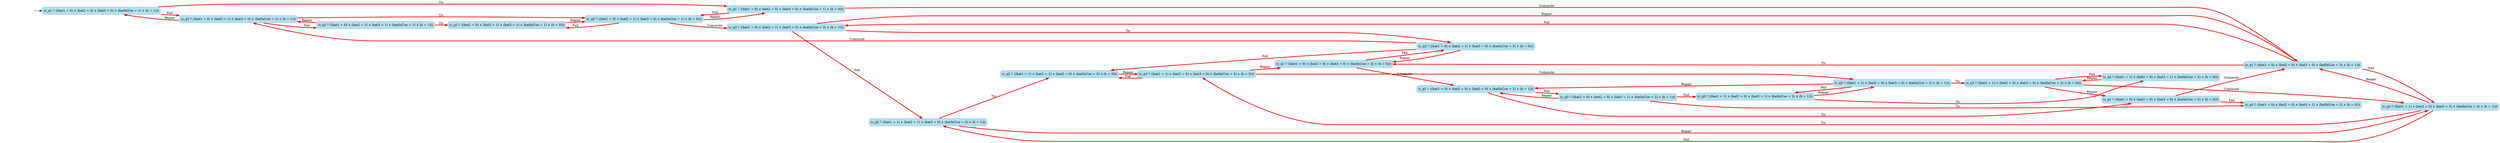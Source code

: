 digraph G {

	rankdir = LR;

	start_c_q1_47[style=invisible];

	node[shape=box, style="rounded, filled", color=lightblue2];

	c_q3_93[label="(c_q3 ≝ ((bat1 = 0) ∧ (bat2 = 0) ∧ (bat3 = 1) ∧ (batInUse = 2) ∧ (h = 0)))"];
	c_q2_62[label="(c_q2 ≝ ((bat1 = 1) ∧ (bat2 = 1) ∧ (bat3 = 0) ∧ (batInUse = 3) ∧ (h = 1)))"];
	c_q1_91[label="(c_q1 ≝ ((bat1 = 0) ∧ (bat2 = 0) ∧ (bat3 = 0) ∧ (batInUse = 3) ∧ (h = 1)))"];
	c_q2_79[label="(c_q2 ≝ ((bat1 = 1) ∧ (bat2 = 1) ∧ (bat3 = 0) ∧ (batInUse = 3) ∧ (h = 0)))"];
	c_q3_68[label="(c_q3 ≝ ((bat1 = 1) ∧ (bat2 = 0) ∧ (bat3 = 0) ∧ (batInUse = 2) ∧ (h = 0)))"];
	c_q2_86[label="(c_q2 ≝ ((bat1 = 0) ∧ (bat2 = 1) ∧ (bat3 = 1) ∧ (batInUse = 1) ∧ (h = 0)))"];
	c_q3_73[label="(c_q3 ≝ ((bat1 = 1) ∧ (bat2 = 0) ∧ (bat3 = 0) ∧ (batInUse = 2) ∧ (h = 1)))"];
	c_q3_67[label="(c_q3 ≝ ((bat1 = 1) ∧ (bat2 = 0) ∧ (bat3 = 0) ∧ (batInUse = 3) ∧ (h = 1)))"];
	c_q2_84[label="(c_q2 ≝ ((bat1 = 0) ∧ (bat2 = 1) ∧ (bat3 = 1) ∧ (batInUse = 1) ∧ (h = 1)))"];
	c_q3_41[label="(c_q3 ≝ ((bat1 = 1) ∧ (bat2 = 0) ∧ (bat3 = 0) ∧ (batInUse = 3) ∧ (h = 0)))"];
	c_q2_71[label="(c_q2 ≝ ((bat1 = 1) ∧ (bat2 = 0) ∧ (bat3 = 1) ∧ (batInUse = 2) ∧ (h = 0)))"];
	c_q3_87[label="(c_q3 ≝ ((bat1 = 0) ∧ (bat2 = 1) ∧ (bat3 = 0) ∧ (batInUse = 1) ∧ (h = 0)))"];
	c_q2_95[label="(c_q2 ≝ ((bat1 = 1) ∧ (bat2 = 0) ∧ (bat3 = 1) ∧ (batInUse = 2) ∧ (h = 1)))"];
	c_q1_83[label="(c_q1 ≝ ((bat1 = 0) ∧ (bat2 = 0) ∧ (bat3 = 0) ∧ (batInUse = 3) ∧ (h = 0)))"];
	c_q3_85[label="(c_q3 ≝ ((bat1 = 0) ∧ (bat2 = 1) ∧ (bat3 = 0) ∧ (batInUse = 1) ∧ (h = 1)))"];
	c_q1_90[label="(c_q1 ≝ ((bat1 = 0) ∧ (bat2 = 0) ∧ (bat3 = 0) ∧ (batInUse = 2) ∧ (h = 0)))"];
	c_q1_53[label="(c_q1 ≝ ((bat1 = 0) ∧ (bat2 = 0) ∧ (bat3 = 0) ∧ (batInUse = 1) ∧ (h = 0)))"];
	c_q3_58[label="(c_q3 ≝ ((bat1 = 0) ∧ (bat2 = 1) ∧ (bat3 = 0) ∧ (batInUse = 3) ∧ (h = 1)))"];
	c_q3_82[label="(c_q3 ≝ ((bat1 = 0) ∧ (bat2 = 1) ∧ (bat3 = 0) ∧ (batInUse = 3) ∧ (h = 0)))"];
	c_q1_97[label="(c_q1 ≝ ((bat1 = 0) ∧ (bat2 = 0) ∧ (bat3 = 0) ∧ (batInUse = 2) ∧ (h = 1)))"];
	c_q3_96[label="(c_q3 ≝ ((bat1 = 0) ∧ (bat2 = 0) ∧ (bat3 = 1) ∧ (batInUse = 2) ∧ (h = 1)))"];
	c_q1_47[label="(c_q1 ≝ ((bat1 = 0) ∧ (bat2 = 0) ∧ (bat3 = 0) ∧ (batInUse = 1) ∧ (h = 1)))"];

	start_c_q1_47 -> c_q1_47;
	c_q1_47 -> c_q1_53[label="Tic", penwidth=3, color=red];
	c_q1_53 -> c_q1_91[label="Commute", penwidth=3, color=red];
	c_q1_91 -> c_q3_67[label="Fail", penwidth=3, color=red];
	c_q2_84 -> c_q2_86[label="Tic", penwidth=3, color=red];
	c_q2_71 -> c_q3_68[label="Repair", penwidth=3, color=red];
	c_q3_67 -> c_q3_41[label="Tic", penwidth=3, color=red];
	c_q3_41 -> c_q3_73[label="Commute", penwidth=3, color=red];
	c_q3_41 -> c_q1_83[label="Repair", penwidth=3, color=red];
	c_q3_67 -> c_q1_91[label="Repair", penwidth=3, color=red];
	c_q3_41 -> c_q2_79[label="Fail", penwidth=3, color=red];
	c_q1_47 -> c_q3_85[label="Fail", penwidth=3, color=red];
	c_q1_53 -> c_q3_87[label="Fail", penwidth=3, color=red];
	c_q1_91 -> c_q1_83[label="Tic", penwidth=3, color=red];
	c_q1_91 -> c_q3_58[label="Fail", penwidth=3, color=red];
	c_q3_67 -> c_q2_62[label="Fail", penwidth=3, color=red];
	c_q3_73 -> c_q3_68[label="Tic", penwidth=3, color=red];
	c_q3_73 -> c_q2_95[label="Fail", penwidth=3, color=red];
	c_q3_73 -> c_q1_97[label="Repair", penwidth=3, color=red];
	c_q1_83 -> c_q3_82[label="Fail", penwidth=3, color=red];
	c_q1_83 -> c_q1_97[label="Commute", penwidth=3, color=red];
	c_q2_79 -> c_q3_41[label="Repair", penwidth=3, color=red];
	c_q3_85 -> c_q3_87[label="Tic", penwidth=3, color=red];
	c_q3_85 -> c_q2_84[label="Fail", penwidth=3, color=red];
	c_q3_85 -> c_q1_47[label="Repair", penwidth=3, color=red];
	c_q3_87 -> c_q2_86[label="Fail", penwidth=3, color=red];
	c_q3_87 -> c_q3_58[label="Commute", penwidth=3, color=red];
	c_q3_87 -> c_q1_53[label="Repair", penwidth=3, color=red];
	c_q3_58 -> c_q3_82[label="Tic", penwidth=3, color=red];
	c_q3_58 -> c_q2_62[label="Fail", penwidth=3, color=red];
	c_q3_58 -> c_q1_91[label="Repair", penwidth=3, color=red];
	c_q2_62 -> c_q2_79[label="Tic", penwidth=3, color=red];
	c_q2_62 -> c_q3_67[label="Repair", penwidth=3, color=red];
	c_q3_68 -> c_q2_71[label="Fail", penwidth=3, color=red];
	c_q3_68 -> c_q3_67[label="Commute", penwidth=3, color=red];
	c_q3_68 -> c_q1_90[label="Repair", penwidth=3, color=red];
	c_q2_95 -> c_q2_71[label="Tic", penwidth=3, color=red];
	c_q2_95 -> c_q3_73[label="Repair", penwidth=3, color=red];
	c_q1_97 -> c_q1_90[label="Tic", penwidth=3, color=red];
	c_q1_97 -> c_q3_96[label="Fail", penwidth=3, color=red];
	c_q3_82 -> c_q2_79[label="Fail", penwidth=3, color=red];
	c_q3_82 -> c_q3_85[label="Commute", penwidth=3, color=red];
	c_q3_82 -> c_q1_83[label="Repair", penwidth=3, color=red];
	c_q2_84 -> c_q3_85[label="Repair", penwidth=3, color=red];
	c_q2_86 -> c_q3_87[label="Repair", penwidth=3, color=red];
	c_q1_90 -> c_q3_93[label="Fail", penwidth=3, color=red];
	c_q1_90 -> c_q1_91[label="Commute", penwidth=3, color=red];
	c_q3_96 -> c_q3_93[label="Tic", penwidth=3, color=red];
	c_q3_96 -> c_q2_95[label="Fail", penwidth=3, color=red];
	c_q3_96 -> c_q1_97[label="Repair", penwidth=3, color=red];

}
